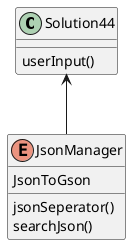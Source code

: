 @startuml
'https://plantuml.com/class-diagram

Solution44 <-- JsonManager


class Solution44 {
    userInput()
}

enum JsonManager {
    JsonToGson
    jsonSeperator()
    searchJson()
}

@enduml
